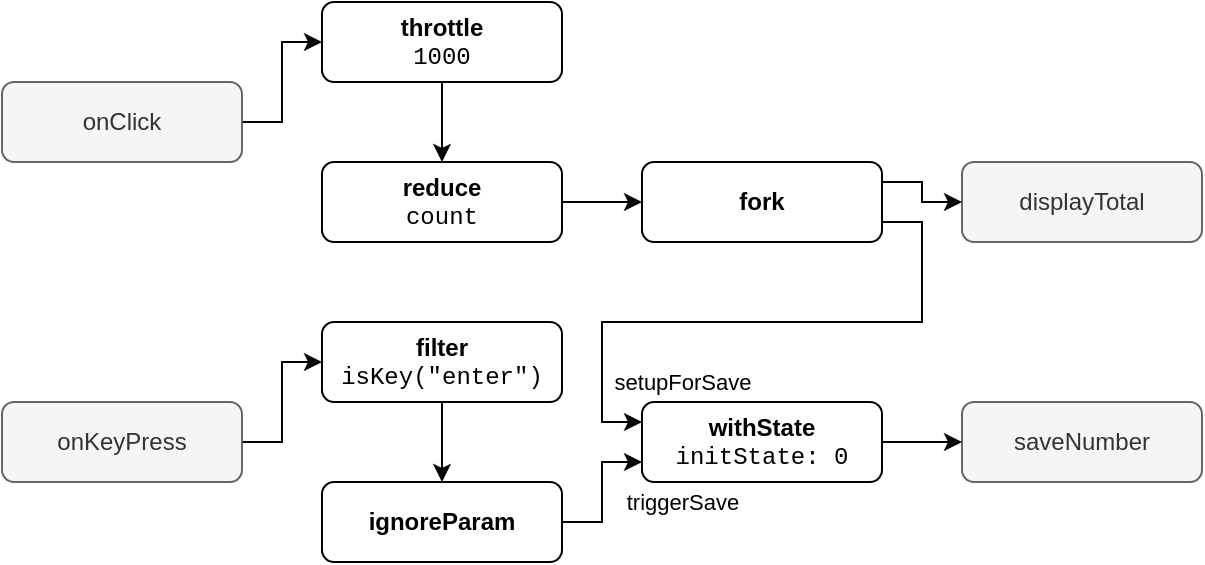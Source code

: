 <mxfile version="14.6.6" type="device"><diagram id="BWnMa-Auue37RUgEhDyj" name="Page-1"><mxGraphModel dx="1298" dy="809" grid="1" gridSize="10" guides="1" tooltips="1" connect="1" arrows="1" fold="1" page="1" pageScale="1" pageWidth="1169" pageHeight="827" math="0" shadow="0"><root><mxCell id="0"/><mxCell id="1" parent="0"/><mxCell id="aU8iCLe6zMA8Ufsc3ExQ-10" style="edgeStyle=orthogonalEdgeStyle;rounded=0;orthogonalLoop=1;jettySize=auto;html=1;exitX=1;exitY=0.5;exitDx=0;exitDy=0;entryX=0;entryY=0.5;entryDx=0;entryDy=0;" edge="1" parent="1" source="aU8iCLe6zMA8Ufsc3ExQ-1" target="aU8iCLe6zMA8Ufsc3ExQ-41"><mxGeometry relative="1" as="geometry"/></mxCell><mxCell id="aU8iCLe6zMA8Ufsc3ExQ-1" value="onClick" style="rounded=1;whiteSpace=wrap;html=1;fillColor=#f5f5f5;strokeColor=#666666;fontColor=#333333;" vertex="1" parent="1"><mxGeometry x="40" y="200" width="120" height="40" as="geometry"/></mxCell><mxCell id="aU8iCLe6zMA8Ufsc3ExQ-11" style="edgeStyle=orthogonalEdgeStyle;rounded=0;orthogonalLoop=1;jettySize=auto;html=1;exitX=1;exitY=0.5;exitDx=0;exitDy=0;entryX=0;entryY=0.5;entryDx=0;entryDy=0;" edge="1" parent="1" source="aU8iCLe6zMA8Ufsc3ExQ-2" target="aU8iCLe6zMA8Ufsc3ExQ-5"><mxGeometry relative="1" as="geometry"/></mxCell><mxCell id="aU8iCLe6zMA8Ufsc3ExQ-2" value="onKeyPress" style="rounded=1;whiteSpace=wrap;html=1;fillColor=#f5f5f5;strokeColor=#666666;fontColor=#333333;" vertex="1" parent="1"><mxGeometry x="40" y="360" width="120" height="40" as="geometry"/></mxCell><mxCell id="aU8iCLe6zMA8Ufsc3ExQ-3" value="saveNumber" style="rounded=1;whiteSpace=wrap;html=1;fillColor=#f5f5f5;strokeColor=#666666;fontColor=#333333;" vertex="1" parent="1"><mxGeometry x="520" y="360" width="120" height="40" as="geometry"/></mxCell><mxCell id="aU8iCLe6zMA8Ufsc3ExQ-4" value="displayTotal" style="rounded=1;whiteSpace=wrap;html=1;fillColor=#f5f5f5;strokeColor=#666666;fontColor=#333333;" vertex="1" parent="1"><mxGeometry x="520" y="240" width="120" height="40" as="geometry"/></mxCell><mxCell id="aU8iCLe6zMA8Ufsc3ExQ-26" style="edgeStyle=orthogonalEdgeStyle;rounded=0;orthogonalLoop=1;jettySize=auto;html=1;exitX=0.5;exitY=1;exitDx=0;exitDy=0;entryX=0.5;entryY=0;entryDx=0;entryDy=0;" edge="1" parent="1" source="aU8iCLe6zMA8Ufsc3ExQ-5" target="aU8iCLe6zMA8Ufsc3ExQ-6"><mxGeometry relative="1" as="geometry"/></mxCell><mxCell id="aU8iCLe6zMA8Ufsc3ExQ-5" value="&lt;b&gt;filter&lt;/b&gt;&lt;br&gt;&lt;font face=&quot;Courier New&quot;&gt;isKey(&quot;enter&quot;)&lt;/font&gt;" style="rounded=1;whiteSpace=wrap;html=1;" vertex="1" parent="1"><mxGeometry x="200" y="320" width="120" height="40" as="geometry"/></mxCell><mxCell id="aU8iCLe6zMA8Ufsc3ExQ-36" value="triggerSave" style="edgeStyle=orthogonalEdgeStyle;rounded=0;orthogonalLoop=1;jettySize=auto;html=1;exitX=1;exitY=0.5;exitDx=0;exitDy=0;entryX=0;entryY=0.75;entryDx=0;entryDy=0;" edge="1" parent="1" source="aU8iCLe6zMA8Ufsc3ExQ-6" target="aU8iCLe6zMA8Ufsc3ExQ-7"><mxGeometry x="1" y="-28" relative="1" as="geometry"><mxPoint x="20" y="-8" as="offset"/></mxGeometry></mxCell><mxCell id="aU8iCLe6zMA8Ufsc3ExQ-6" value="&lt;b&gt;ignoreParam&lt;/b&gt;" style="rounded=1;whiteSpace=wrap;html=1;" vertex="1" parent="1"><mxGeometry x="200" y="400" width="120" height="40" as="geometry"/></mxCell><mxCell id="aU8iCLe6zMA8Ufsc3ExQ-16" style="edgeStyle=orthogonalEdgeStyle;rounded=0;orthogonalLoop=1;jettySize=auto;html=1;exitX=1;exitY=0.5;exitDx=0;exitDy=0;entryX=0;entryY=0.5;entryDx=0;entryDy=0;" edge="1" parent="1" source="aU8iCLe6zMA8Ufsc3ExQ-7" target="aU8iCLe6zMA8Ufsc3ExQ-3"><mxGeometry relative="1" as="geometry"/></mxCell><mxCell id="aU8iCLe6zMA8Ufsc3ExQ-7" value="&lt;b&gt;withState&lt;/b&gt;&lt;br&gt;&lt;font face=&quot;Courier New&quot;&gt;initState: 0&lt;/font&gt;" style="rounded=1;whiteSpace=wrap;html=1;" vertex="1" parent="1"><mxGeometry x="360" y="360" width="120" height="40" as="geometry"/></mxCell><mxCell id="aU8iCLe6zMA8Ufsc3ExQ-34" style="edgeStyle=orthogonalEdgeStyle;rounded=0;orthogonalLoop=1;jettySize=auto;html=1;exitX=1;exitY=0.5;exitDx=0;exitDy=0;entryX=0;entryY=0.5;entryDx=0;entryDy=0;" edge="1" parent="1" source="aU8iCLe6zMA8Ufsc3ExQ-8" target="aU8iCLe6zMA8Ufsc3ExQ-18"><mxGeometry relative="1" as="geometry"/></mxCell><mxCell id="aU8iCLe6zMA8Ufsc3ExQ-8" value="&lt;b&gt;reduce&lt;/b&gt;&lt;br&gt;&lt;font face=&quot;Courier New&quot;&gt;count&lt;/font&gt;" style="rounded=1;whiteSpace=wrap;html=1;" vertex="1" parent="1"><mxGeometry x="200" y="240" width="120" height="40" as="geometry"/></mxCell><mxCell id="aU8iCLe6zMA8Ufsc3ExQ-35" style="edgeStyle=orthogonalEdgeStyle;rounded=0;orthogonalLoop=1;jettySize=auto;html=1;exitX=1;exitY=0.25;exitDx=0;exitDy=0;entryX=0;entryY=0.5;entryDx=0;entryDy=0;" edge="1" parent="1" source="aU8iCLe6zMA8Ufsc3ExQ-18" target="aU8iCLe6zMA8Ufsc3ExQ-4"><mxGeometry relative="1" as="geometry"/></mxCell><mxCell id="aU8iCLe6zMA8Ufsc3ExQ-38" style="edgeStyle=orthogonalEdgeStyle;rounded=0;orthogonalLoop=1;jettySize=auto;html=1;exitX=1;exitY=0.75;exitDx=0;exitDy=0;entryX=0;entryY=0.25;entryDx=0;entryDy=0;" edge="1" parent="1" source="aU8iCLe6zMA8Ufsc3ExQ-18" target="aU8iCLe6zMA8Ufsc3ExQ-7"><mxGeometry relative="1" as="geometry"/></mxCell><mxCell id="aU8iCLe6zMA8Ufsc3ExQ-39" value="setupForSave" style="edgeLabel;html=1;align=center;verticalAlign=middle;resizable=0;points=[];" vertex="1" connectable="0" parent="aU8iCLe6zMA8Ufsc3ExQ-38"><mxGeometry x="0.913" y="1" relative="1" as="geometry"><mxPoint x="33" y="-19" as="offset"/></mxGeometry></mxCell><mxCell id="aU8iCLe6zMA8Ufsc3ExQ-18" value="&lt;b&gt;fork&lt;/b&gt;" style="rounded=1;whiteSpace=wrap;html=1;" vertex="1" parent="1"><mxGeometry x="360" y="240" width="120" height="40" as="geometry"/></mxCell><mxCell id="aU8iCLe6zMA8Ufsc3ExQ-42" style="edgeStyle=orthogonalEdgeStyle;rounded=0;orthogonalLoop=1;jettySize=auto;html=1;exitX=0.5;exitY=1;exitDx=0;exitDy=0;" edge="1" parent="1" source="aU8iCLe6zMA8Ufsc3ExQ-41" target="aU8iCLe6zMA8Ufsc3ExQ-8"><mxGeometry relative="1" as="geometry"/></mxCell><mxCell id="aU8iCLe6zMA8Ufsc3ExQ-41" value="&lt;b&gt;throttle&lt;/b&gt;&lt;br&gt;&lt;font face=&quot;Courier New&quot;&gt;1000&lt;/font&gt;" style="rounded=1;whiteSpace=wrap;html=1;" vertex="1" parent="1"><mxGeometry x="200" y="160" width="120" height="40" as="geometry"/></mxCell></root></mxGraphModel></diagram></mxfile>